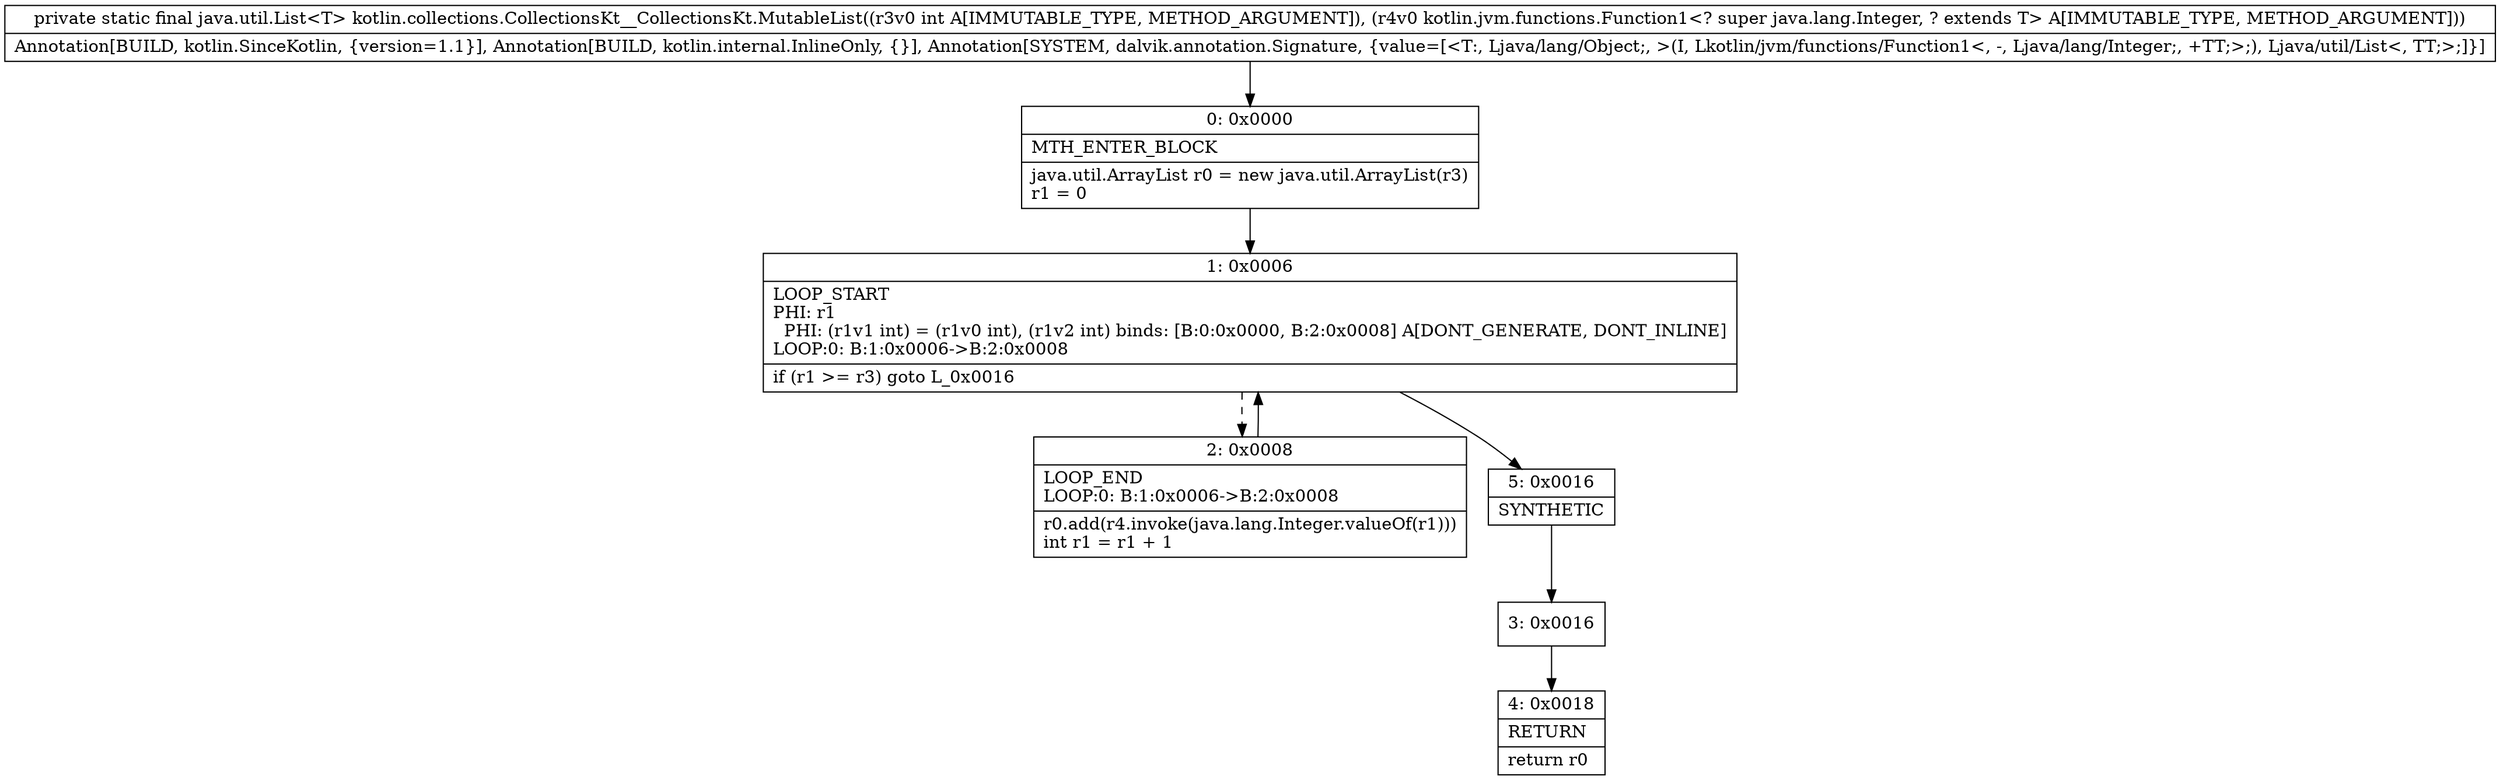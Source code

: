 digraph "CFG forkotlin.collections.CollectionsKt__CollectionsKt.MutableList(ILkotlin\/jvm\/functions\/Function1;)Ljava\/util\/List;" {
Node_0 [shape=record,label="{0\:\ 0x0000|MTH_ENTER_BLOCK\l|java.util.ArrayList r0 = new java.util.ArrayList(r3)\lr1 = 0\l}"];
Node_1 [shape=record,label="{1\:\ 0x0006|LOOP_START\lPHI: r1 \l  PHI: (r1v1 int) = (r1v0 int), (r1v2 int) binds: [B:0:0x0000, B:2:0x0008] A[DONT_GENERATE, DONT_INLINE]\lLOOP:0: B:1:0x0006\-\>B:2:0x0008\l|if (r1 \>= r3) goto L_0x0016\l}"];
Node_2 [shape=record,label="{2\:\ 0x0008|LOOP_END\lLOOP:0: B:1:0x0006\-\>B:2:0x0008\l|r0.add(r4.invoke(java.lang.Integer.valueOf(r1)))\lint r1 = r1 + 1\l}"];
Node_3 [shape=record,label="{3\:\ 0x0016}"];
Node_4 [shape=record,label="{4\:\ 0x0018|RETURN\l|return r0\l}"];
Node_5 [shape=record,label="{5\:\ 0x0016|SYNTHETIC\l}"];
MethodNode[shape=record,label="{private static final java.util.List\<T\> kotlin.collections.CollectionsKt__CollectionsKt.MutableList((r3v0 int A[IMMUTABLE_TYPE, METHOD_ARGUMENT]), (r4v0 kotlin.jvm.functions.Function1\<? super java.lang.Integer, ? extends T\> A[IMMUTABLE_TYPE, METHOD_ARGUMENT]))  | Annotation[BUILD, kotlin.SinceKotlin, \{version=1.1\}], Annotation[BUILD, kotlin.internal.InlineOnly, \{\}], Annotation[SYSTEM, dalvik.annotation.Signature, \{value=[\<T:, Ljava\/lang\/Object;, \>(I, Lkotlin\/jvm\/functions\/Function1\<, \-, Ljava\/lang\/Integer;, +TT;\>;), Ljava\/util\/List\<, TT;\>;]\}]\l}"];
MethodNode -> Node_0;
Node_0 -> Node_1;
Node_1 -> Node_2[style=dashed];
Node_1 -> Node_5;
Node_2 -> Node_1;
Node_3 -> Node_4;
Node_5 -> Node_3;
}

